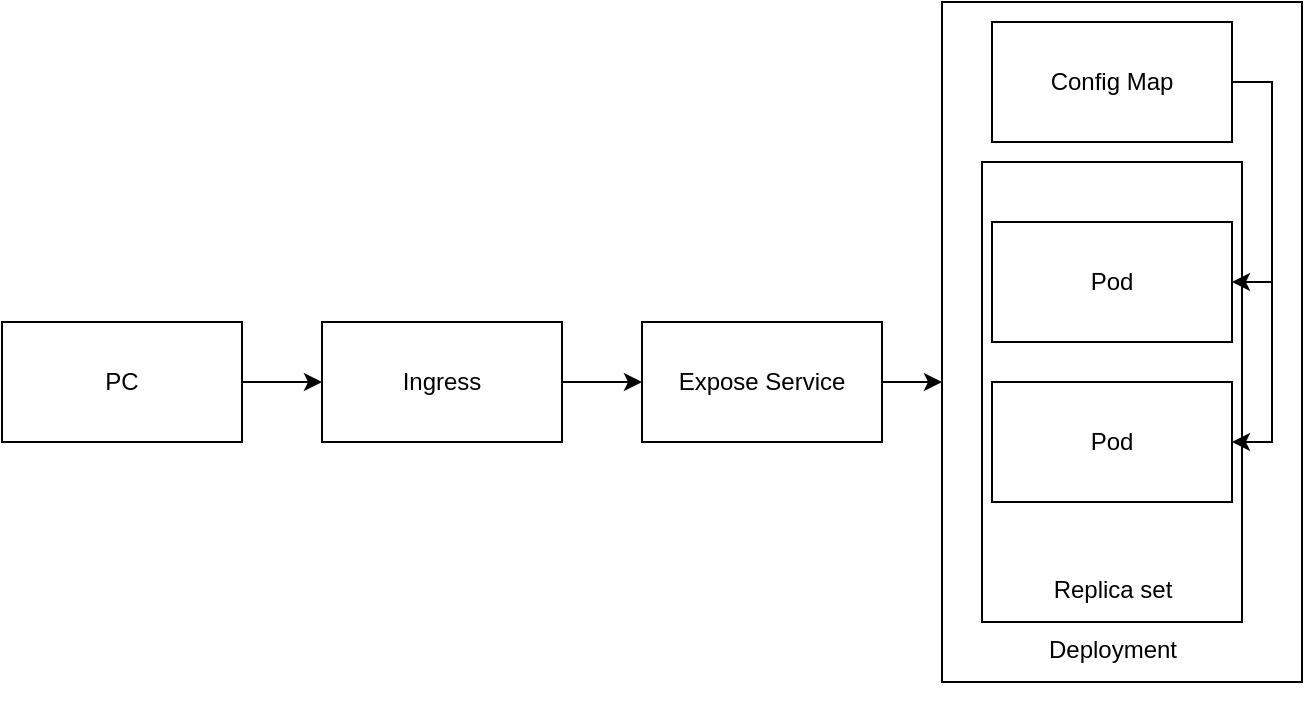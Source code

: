 <mxfile version="20.6.1" type="github">
  <diagram id="ZDTxZjT3eYlvm-lE_M7x" name="Страница 1">
    <mxGraphModel dx="1422" dy="786" grid="1" gridSize="10" guides="1" tooltips="1" connect="1" arrows="1" fold="1" page="1" pageScale="1" pageWidth="827" pageHeight="1169" math="0" shadow="0">
      <root>
        <mxCell id="0" />
        <mxCell id="1" parent="0" />
        <mxCell id="8goDtpoeOGVCgNMcQSoN-1" value="&lt;p style=&quot;line-height: 120%;&quot;&gt;&lt;br&gt;&lt;/p&gt;" style="rounded=0;whiteSpace=wrap;html=1;align=left;" vertex="1" parent="1">
          <mxGeometry x="570" y="90" width="180" height="340" as="geometry" />
        </mxCell>
        <mxCell id="8goDtpoeOGVCgNMcQSoN-2" value="&lt;p&gt;&lt;font style=&quot;font-size: 12px; font-weight: normal;&quot;&gt;Deployment&lt;/font&gt;&lt;/p&gt;" style="text;strokeColor=none;fillColor=none;html=1;fontSize=24;fontStyle=1;verticalAlign=middle;align=center;" vertex="1" parent="1">
          <mxGeometry x="605" y="390" width="100" height="40" as="geometry" />
        </mxCell>
        <mxCell id="8goDtpoeOGVCgNMcQSoN-3" value="" style="rounded=0;whiteSpace=wrap;html=1;fontSize=12;" vertex="1" parent="1">
          <mxGeometry x="590" y="170" width="130" height="230" as="geometry" />
        </mxCell>
        <mxCell id="8goDtpoeOGVCgNMcQSoN-4" value="&lt;span style=&quot;font-weight: normal;&quot;&gt;&lt;font style=&quot;font-size: 12px;&quot;&gt;Replica set&lt;/font&gt;&lt;/span&gt;" style="text;strokeColor=none;fillColor=none;html=1;fontSize=24;fontStyle=1;verticalAlign=middle;align=center;" vertex="1" parent="1">
          <mxGeometry x="605" y="360" width="100" height="40" as="geometry" />
        </mxCell>
        <mxCell id="8goDtpoeOGVCgNMcQSoN-5" value="Pod" style="rounded=0;whiteSpace=wrap;html=1;fontSize=12;" vertex="1" parent="1">
          <mxGeometry x="595" y="200" width="120" height="60" as="geometry" />
        </mxCell>
        <mxCell id="8goDtpoeOGVCgNMcQSoN-6" value="Pod" style="rounded=0;whiteSpace=wrap;html=1;fontSize=12;" vertex="1" parent="1">
          <mxGeometry x="595" y="280" width="120" height="60" as="geometry" />
        </mxCell>
        <mxCell id="8goDtpoeOGVCgNMcQSoN-7" value="Expose Service" style="rounded=0;whiteSpace=wrap;html=1;fontSize=12;" vertex="1" parent="1">
          <mxGeometry x="420" y="250" width="120" height="60" as="geometry" />
        </mxCell>
        <mxCell id="8goDtpoeOGVCgNMcQSoN-8" value="" style="endArrow=classic;html=1;rounded=0;fontSize=12;exitX=1;exitY=0.5;exitDx=0;exitDy=0;" edge="1" parent="1" source="8goDtpoeOGVCgNMcQSoN-7">
          <mxGeometry width="50" height="50" relative="1" as="geometry">
            <mxPoint x="490" y="370" as="sourcePoint" />
            <mxPoint x="570" y="280" as="targetPoint" />
          </mxGeometry>
        </mxCell>
        <mxCell id="8goDtpoeOGVCgNMcQSoN-9" value="Ingress" style="rounded=0;whiteSpace=wrap;html=1;fontSize=12;" vertex="1" parent="1">
          <mxGeometry x="260" y="250" width="120" height="60" as="geometry" />
        </mxCell>
        <mxCell id="8goDtpoeOGVCgNMcQSoN-10" value="" style="endArrow=classic;html=1;rounded=0;fontSize=12;exitX=1;exitY=0.5;exitDx=0;exitDy=0;entryX=0;entryY=0.5;entryDx=0;entryDy=0;" edge="1" parent="1" source="8goDtpoeOGVCgNMcQSoN-9" target="8goDtpoeOGVCgNMcQSoN-7">
          <mxGeometry width="50" height="50" relative="1" as="geometry">
            <mxPoint x="490" y="360" as="sourcePoint" />
            <mxPoint x="540" y="310" as="targetPoint" />
          </mxGeometry>
        </mxCell>
        <mxCell id="8goDtpoeOGVCgNMcQSoN-11" value="PC" style="rounded=0;whiteSpace=wrap;html=1;fontSize=12;" vertex="1" parent="1">
          <mxGeometry x="100" y="250" width="120" height="60" as="geometry" />
        </mxCell>
        <mxCell id="8goDtpoeOGVCgNMcQSoN-12" value="" style="endArrow=classic;html=1;rounded=0;fontSize=12;exitX=1;exitY=0.5;exitDx=0;exitDy=0;" edge="1" parent="1" source="8goDtpoeOGVCgNMcQSoN-11">
          <mxGeometry width="50" height="50" relative="1" as="geometry">
            <mxPoint x="490" y="360" as="sourcePoint" />
            <mxPoint x="260" y="280" as="targetPoint" />
          </mxGeometry>
        </mxCell>
        <mxCell id="8goDtpoeOGVCgNMcQSoN-16" style="edgeStyle=orthogonalEdgeStyle;rounded=0;orthogonalLoop=1;jettySize=auto;html=1;exitX=1;exitY=0.5;exitDx=0;exitDy=0;entryX=1;entryY=0.5;entryDx=0;entryDy=0;" edge="1" parent="1" source="8goDtpoeOGVCgNMcQSoN-15" target="8goDtpoeOGVCgNMcQSoN-5">
          <mxGeometry relative="1" as="geometry" />
        </mxCell>
        <mxCell id="8goDtpoeOGVCgNMcQSoN-17" style="edgeStyle=orthogonalEdgeStyle;rounded=0;orthogonalLoop=1;jettySize=auto;html=1;exitX=1;exitY=0.5;exitDx=0;exitDy=0;entryX=1;entryY=0.5;entryDx=0;entryDy=0;" edge="1" parent="1" source="8goDtpoeOGVCgNMcQSoN-15" target="8goDtpoeOGVCgNMcQSoN-6">
          <mxGeometry relative="1" as="geometry" />
        </mxCell>
        <mxCell id="8goDtpoeOGVCgNMcQSoN-15" value="Config Map" style="rounded=0;whiteSpace=wrap;html=1;" vertex="1" parent="1">
          <mxGeometry x="595" y="100" width="120" height="60" as="geometry" />
        </mxCell>
      </root>
    </mxGraphModel>
  </diagram>
</mxfile>
